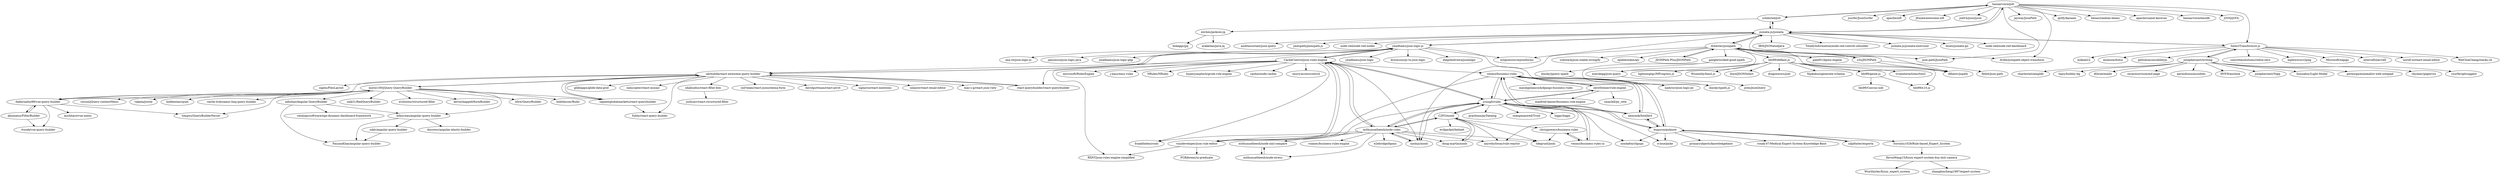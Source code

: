 digraph G {
"bazaarvoice/jolt" -> "schibsted/jslt"
"bazaarvoice/jolt" -> "jsurfer/JsonSurfer"
"bazaarvoice/jolt" -> "apache/nifi" ["e"=1]
"bazaarvoice/jolt" -> "jfrazee/awesome-nifi" ["e"=1]
"bazaarvoice/jolt" -> "joelvh/json2json"
"bazaarvoice/jolt" -> "json-path/JsonPath" ["e"=1]
"bazaarvoice/jolt" -> "jsonata-js/jsonata"
"bazaarvoice/jolt" -> "jayway/JsonPath" ["e"=1]
"bazaarvoice/jolt" -> "SelectTransform/st.js"
"bazaarvoice/jolt" -> "qntfy/kazaam"
"bazaarvoice/jolt" -> "benas/random-beans" ["e"=1]
"bazaarvoice/jolt" -> "apache/camel-karavan" ["e"=1]
"bazaarvoice/jolt" -> "bazaarvoice/emodb"
"bazaarvoice/jolt" -> "jOOQ/jOOL" ["e"=1]
"bazaarvoice/jolt" -> "dvdln/jsonpath-object-transform"
"google/wicked-good-xpath" -> "ilinsky/jquery-xpath"
"google/wicked-good-xpath" -> "ilinsky/xpath.js"
"ilinsky/jquery-xpath" -> "ilinsky/xpath.js"
"zeroSteiner/rule-engine" -> "venmo/business-rules"
"zeroSteiner/rule-engine" -> "jruizgit/rules"
"zeroSteiner/rule-engine" -> "cmaclell/py_rete"
"zeroSteiner/rule-engine" -> "manfred-kaiser/business-rule-engine"
"jwadhams/json-logic-js" -> "jwadhams/json-logic-php"
"jwadhams/json-logic-js" -> "nadirizr/json-logic-py"
"jwadhams/json-logic-js" -> "ukrbublik/react-awesome-query-builder"
"jwadhams/json-logic-js" -> "CacheControl/json-rules-engine"
"jwadhams/json-logic-js" -> "jwadhams/json-logic"
"jwadhams/json-logic-js" -> "krismuniz/js-to-json-logic"
"jwadhams/json-logic-js" -> "jsonata-js/jsonata"
"jwadhams/json-logic-js" -> "diegoholiveira/jsonlogic"
"jwadhams/json-logic-js" -> "react-querybuilder/react-querybuilder"
"jwadhams/json-logic-js" -> "axa-ch/json-logic-js"
"jwadhams/json-logic-js" -> "jamsesso/json-logic-java"
"jwadhams/json-logic-js" -> "eclipsesource/jsonforms" ["e"=1]
"SelectTransform/st.js" -> "github/accessibilityjs" ["e"=1]
"SelectTransform/st.js" -> "josephernest/writing"
"SelectTransform/st.js" -> "concretesolutions/redux-zero" ["e"=1]
"SelectTransform/st.js" -> "mplewis/src2png" ["e"=1]
"SelectTransform/st.js" -> "Microsoft/napajs" ["e"=1]
"SelectTransform/st.js" -> "intercellular/cell" ["e"=1]
"SelectTransform/st.js" -> "unroll-io/react-email-editor" ["e"=1]
"SelectTransform/st.js" -> "WeiChiaChang/stacks-cli" ["e"=1]
"SelectTransform/st.js" -> "jsonata-js/jsonata"
"SelectTransform/st.js" -> "mikeal/r2" ["e"=1]
"SelectTransform/st.js" -> "moinism/botui" ["e"=1]
"schibsted/jslt" -> "bazaarvoice/jolt"
"schibsted/jslt" -> "jsonata-js/jsonata"
"schibsted/jslt" -> "eiiches/jackson-jq"
"hbi99/defiant.js" -> "dragonworx/jsel"
"hbi99/defiant.js" -> "mmckegg/json-query"
"hbi99/defiant.js" -> "Nijikokun/generate-schema"
"hbi99/defiant.js" -> "hbi99/x10.js"
"hbi99/defiant.js" -> "dfilatov/jspath" ["e"=1]
"hbi99/defiant.js" -> "trueinteractions/tint2" ["e"=1]
"hbi99/defiant.js" -> "lightningtgc/MProgress.js" ["e"=1]
"hbi99/defiant.js" -> "Wisembly/basil.js" ["e"=1]
"hbi99/defiant.js" -> "lloyd/JSONSelect" ["e"=1]
"hbi99/defiant.js" -> "hbi99/genie.js"
"mistic100/jQuery-QueryBuilder" -> "dabernathy89/vue-query-builder"
"mistic100/jQuery-QueryBuilder" -> "castle-it/dynamic-linq-query-builder"
"mistic100/jQuery-QueryBuilder" -> "timgws/QueryBuilderParser"
"mistic100/jQuery-QueryBuilder" -> "mfauveau/angular-query-builder"
"mistic100/jQuery-QueryBuilder" -> "ukrbublik/react-awesome-query-builder"
"mistic100/jQuery-QueryBuilder" -> "salk31/RedQueryBuilder"
"mistic100/jQuery-QueryBuilder" -> "evoluteur/structured-filter"
"mistic100/jQuery-QueryBuilder" -> "kevinchappell/formBuilder" ["e"=1]
"mistic100/jQuery-QueryBuilder" -> "sapientglobalmarkets/react-querybuilder"
"mistic100/jQuery-QueryBuilder" -> "zebzhao/Angular-QueryBuilder"
"mistic100/jQuery-QueryBuilder" -> "itfsw/QueryBuilder"
"mistic100/jQuery-QueryBuilder" -> "bobthecow/Ruler" ["e"=1]
"mistic100/jQuery-QueryBuilder" -> "swisnl/jQuery-contextMenu" ["e"=1]
"mistic100/jQuery-QueryBuilder" -> "vakata/jstree" ["e"=1]
"mistic100/jQuery-QueryBuilder" -> "hiddentao/squel" ["e"=1]
"zebzhao/Angular-QueryBuilder" -> "FauzanKhan/angular-query-builder"
"zebzhao/Angular-QueryBuilder" -> "mfauveau/angular-query-builder"
"zebzhao/Angular-QueryBuilder" -> "catalogicsoftware/ngx-dynamic-dashboard-framework" ["e"=1]
"josephernest/writing" -> "josephernest/Yopp"
"josephernest/writing" -> "SelectTransform/st.js"
"josephernest/writing" -> "hunzaboy/Light-Modal" ["e"=1]
"josephernest/writing" -> "pereorga/minimalist-web-notepad" ["e"=1]
"josephernest/writing" -> "rhyneav/papercss" ["e"=1]
"josephernest/writing" -> "csurfer/gitsuggest" ["e"=1]
"josephernest/writing" -> "charlestati/amplify" ["e"=1]
"josephernest/writing" -> "tipsy/bubbly-bg" ["e"=1]
"josephernest/writing" -> "dthree/mailit" ["e"=1]
"josephernest/writing" -> "oscarmorrison/md-page" ["e"=1]
"josephernest/writing" -> "aaronduino/asciidots" ["e"=1]
"josephernest/writing" -> "HVF/franchise" ["e"=1]
"venmo/business-rules" -> "jruizgit/rules"
"venmo/business-rules" -> "venmo/business-rules-ui"
"venmo/business-rules" -> "nemonik/Intellect"
"venmo/business-rules" -> "zeroSteiner/rule-engine"
"venmo/business-rules" -> "buguroo/pyknow"
"venmo/business-rules" -> "maciejpolanczyk/django-business-rules"
"venmo/business-rules" -> "nadirizr/json-logic-py"
"venmo/business-rules" -> "vinzdeveloper/json-rule-editor"
"buguroo/pyknow" -> "nilp0inter/experta"
"buguroo/pyknow" -> "nemonik/Intellect"
"buguroo/pyknow" -> "Sorosliu1029/Rule-based_Expert_System"
"buguroo/pyknow" -> "primaryobjects/knowledgebase"
"buguroo/pyknow" -> "noxdafox/clipspy"
"buguroo/pyknow" -> "venmo/business-rules"
"buguroo/pyknow" -> "ronak-07/Medical-Expert-System-Knowledge-Base"
"buguroo/pyknow" -> "jruizgit/rules"
"buguroo/pyknow" -> "e-loue/pyke"
"C2FO/nools" -> "doug-martin/nools"
"C2FO/nools" -> "mithunsatheesh/node-rules"
"C2FO/nools" -> "tdegrunt/jools"
"C2FO/nools" -> "chrisjpowers/business-rules"
"C2FO/nools" -> "anywhichway/rule-reactor"
"C2FO/nools" -> "evilpacket/helmet" ["e"=1]
"C2FO/nools" -> "jruizgit/rules"
"ukrbublik/react-awesome-query-builder" -> "react-querybuilder/react-querybuilder"
"ukrbublik/react-awesome-query-builder" -> "sapientglobalmarkets/react-querybuilder"
"ukrbublik/react-awesome-query-builder" -> "jwadhams/json-logic-js"
"ukrbublik/react-awesome-query-builder" -> "mistic100/jQuery-QueryBuilder"
"ukrbublik/react-awesome-query-builder" -> "glideapps/glide-data-grid" ["e"=1]
"ukrbublik/react-awesome-query-builder" -> "nomcopter/react-mosaic" ["e"=1]
"ukrbublik/react-awesome-query-builder" -> "fubhy/react-query-builder"
"ukrbublik/react-awesome-query-builder" -> "nhabuiduc/react-filter-box"
"ukrbublik/react-awesome-query-builder" -> "dabernathy89/vue-query-builder"
"ukrbublik/react-awesome-query-builder" -> "rjsf-team/react-jsonschema-form" ["e"=1]
"ukrbublik/react-awesome-query-builder" -> "davidguttman/react-pivot" ["e"=1]
"ukrbublik/react-awesome-query-builder" -> "signavio/react-mentions" ["e"=1]
"ukrbublik/react-awesome-query-builder" -> "unlayer/react-email-editor" ["e"=1]
"ukrbublik/react-awesome-query-builder" -> "mac-s-g/react-json-view" ["e"=1]
"ukrbublik/react-awesome-query-builder" -> "caplin/FlexLayout" ["e"=1]
"CacheControl/json-rules-engine" -> "vinzdeveloper/json-rule-editor"
"CacheControl/json-rules-engine" -> "mithunsatheesh/node-rules"
"CacheControl/json-rules-engine" -> "jruizgit/rules"
"CacheControl/json-rules-engine" -> "noolsjs/nools"
"CacheControl/json-rules-engine" -> "jwadhams/json-logic-js"
"CacheControl/json-rules-engine" -> "microsoft/RulesEngine" ["e"=1]
"CacheControl/json-rules-engine" -> "j-easy/easy-rules" ["e"=1]
"CacheControl/json-rules-engine" -> "NRules/NRules" ["e"=1]
"CacheControl/json-rules-engine" -> "frankthelen/rools"
"CacheControl/json-rules-engine" -> "hyperjumptech/grule-rule-engine" ["e"=1]
"CacheControl/json-rules-engine" -> "venmo/business-rules"
"CacheControl/json-rules-engine" -> "casbin/node-casbin" ["e"=1]
"CacheControl/json-rules-engine" -> "RXNT/json-rules-engine-simplified"
"CacheControl/json-rules-engine" -> "ukrbublik/react-awesome-query-builder"
"CacheControl/json-rules-engine" -> "onury/accesscontrol" ["e"=1]
"JSONPath-Plus/JSONPath" -> "dchester/jsonpath"
"s3u/JSONPath" -> "dchester/jsonpath"
"s3u/JSONPath" -> "dfilatov/jspath" ["e"=1]
"s3u/JSONPath" -> "flitbit/json-path"
"mfauveau/angular-query-builder" -> "niklr/angular-query-builder"
"mfauveau/angular-query-builder" -> "dncrews/angular-elastic-builder"
"mfauveau/angular-query-builder" -> "FauzanKhan/angular-query-builder"
"niklr/angular-query-builder" -> "FauzanKhan/angular-query-builder"
"dchester/jsonpath" -> "JSONPath-Plus/JSONPath"
"dchester/jsonpath" -> "s3u/JSONPath"
"dchester/jsonpath" -> "jsonata-js/jsonata"
"dchester/jsonpath" -> "dvdln/jsonpath-object-transform"
"dchester/jsonpath" -> "mmckegg/json-query"
"dchester/jsonpath" -> "dfilatov/jspath" ["e"=1]
"dchester/jsonpath" -> "hbi99/defiant.js"
"dchester/jsonpath" -> "noolsjs/nools"
"dchester/jsonpath" -> "paed01/bpmn-engine" ["e"=1]
"dchester/jsonpath" -> "json-path/JsonPath" ["e"=1]
"dchester/jsonpath" -> "google/wicked-good-xpath"
"dchester/jsonpath" -> "substack/json-stable-stringify" ["e"=1]
"dchester/jsonpath" -> "epoberezkin/ajv" ["e"=1]
"mmckegg/json-query" -> "jiren/JsonQuery"
"jsonata-js/jsonata" -> "IBM/JSONata4Java"
"jsonata-js/jsonata" -> "TotallyInformation/node-red-contrib-uibuilder" ["e"=1]
"jsonata-js/jsonata" -> "dchester/jsonpath"
"jsonata-js/jsonata" -> "schibsted/jslt"
"jsonata-js/jsonata" -> "jwadhams/json-logic-js"
"jsonata-js/jsonata" -> "bazaarvoice/jolt"
"jsonata-js/jsonata" -> "SelectTransform/st.js"
"jsonata-js/jsonata" -> "jsonata-js/jsonata-exerciser"
"jsonata-js/jsonata" -> "eclipsesource/jsonforms" ["e"=1]
"jsonata-js/jsonata" -> "blues/jsonata-go"
"jsonata-js/jsonata" -> "node-red/node-red-dashboard" ["e"=1]
"jsonata-js/jsonata" -> "auditassistant/json-query"
"jsonata-js/jsonata" -> "jmespath/jmespath.js" ["e"=1]
"jsonata-js/jsonata" -> "node-red/node-red-nodes" ["e"=1]
"jsonata-js/jsonata" -> "dfilatov/jspath" ["e"=1]
"chrisjpowers/business-rules" -> "venmo/business-rules-ui"
"chrisjpowers/business-rules" -> "tdegrunt/jools"
"nilp0inter/experta" -> "buguroo/pyknow"
"Sorosliu1029/Rule-based_Expert_System" -> "KevinWang15/fuzzy-expert-system-buy-dslr-camera"
"vinzdeveloper/json-rule-editor" -> "CacheControl/json-rules-engine"
"vinzdeveloper/json-rule-editor" -> "RXNT/json-rules-engine-simplified"
"vinzdeveloper/json-rule-editor" -> "FGRibreau/ui-predicate"
"jruizgit/rules" -> "venmo/business-rules"
"jruizgit/rules" -> "nemonik/Intellect"
"jruizgit/rules" -> "CacheControl/json-rules-engine"
"jruizgit/rules" -> "mithunsatheesh/node-rules"
"jruizgit/rules" -> "zeroSteiner/rule-engine"
"jruizgit/rules" -> "noolsjs/nools"
"jruizgit/rules" -> "buguroo/pyknow"
"jruizgit/rules" -> "C2FO/nools"
"jruizgit/rules" -> "vinzdeveloper/json-rule-editor"
"jruizgit/rules" -> "anywhichway/rule-reactor"
"jruizgit/rules" -> "pcarbonn/pyDatalog" ["e"=1]
"jruizgit/rules" -> "noxdafox/clipspy"
"jruizgit/rules" -> "seanpmaxwell/Trool" ["e"=1]
"jruizgit/rules" -> "e-loue/pyke"
"jruizgit/rules" -> "logpy/logpy" ["e"=1]
"noolsjs/nools" -> "mithunsatheesh/node-rules"
"eiiches/jackson-jq" -> "arakelian/java-jq"
"eiiches/jackson-jq" -> "bskaggs/jjq"
"mithunsatheesh/node-rules" -> "C2FO/nools"
"mithunsatheesh/node-rules" -> "CacheControl/json-rules-engine"
"mithunsatheesh/node-rules" -> "tdegrunt/jools"
"mithunsatheesh/node-rules" -> "jruizgit/rules"
"mithunsatheesh/node-rules" -> "doug-martin/nools"
"mithunsatheesh/node-rules" -> "noolsjs/nools"
"mithunsatheesh/node-rules" -> "rsamec/business-rules-engine"
"mithunsatheesh/node-rules" -> "vinzdeveloper/json-rule-editor"
"mithunsatheesh/node-rules" -> "mithunsatheesh/node-stress"
"mithunsatheesh/node-rules" -> "mithunsatheesh/node-xml-compare"
"mithunsatheesh/node-rules" -> "anywhichway/rule-reactor"
"mithunsatheesh/node-rules" -> "frankthelen/rools"
"mithunsatheesh/node-rules" -> "e2ebridge/bpmn" ["e"=1]
"hbi99/genie.js" -> "hbi99/Canvas-nob"
"hbi99/genie.js" -> "hbi99/x10.js"
"nemonik/Intellect" -> "venmo/business-rules"
"nemonik/Intellect" -> "jruizgit/rules"
"nemonik/Intellect" -> "buguroo/pyknow"
"akumatus/FilterBuilder" -> "rtucek/vue-query-builder"
"akumatus/FilterBuilder" -> "dabernathy89/vue-query-builder"
"dabernathy89/vue-query-builder" -> "rtucek/vue-query-builder"
"dabernathy89/vue-query-builder" -> "akumatus/FilterBuilder"
"dabernathy89/vue-query-builder" -> "mistic100/jQuery-QueryBuilder"
"dabernathy89/vue-query-builder" -> "timgws/QueryBuilderParser"
"dabernathy89/vue-query-builder" -> "michitaro/vue-menu" ["e"=1]
"nhabuiduc/react-filter-box" -> "joshcarr/react-structured-filter" ["e"=1]
"react-querybuilder/react-querybuilder" -> "ukrbublik/react-awesome-query-builder"
"doug-martin/nools" -> "C2FO/nools"
"venmo/business-rules-ui" -> "venmo/business-rules"
"venmo/business-rules-ui" -> "chrisjpowers/business-rules"
"sapientglobalmarkets/react-querybuilder" -> "fubhy/react-query-builder"
"sapientglobalmarkets/react-querybuilder" -> "ukrbublik/react-awesome-query-builder"
"KevinWang15/fuzzy-expert-system-buy-dslr-camera" -> "WxxShirley/fuzzy_expert_system"
"KevinWang15/fuzzy-expert-system-buy-dslr-camera" -> "zhangbincheng1997/expert-system"
"mithunsatheesh/node-stress" -> "mithunsatheesh/node-xml-compare"
"mithunsatheesh/node-xml-compare" -> "mithunsatheesh/node-stress"
"bazaarvoice/jolt" ["l"="24.111,-27.233"]
"schibsted/jslt" ["l"="24.103,-27.267"]
"jsurfer/JsonSurfer" ["l"="24.09,-27.19"]
"apache/nifi" ["l"="11.327,23.702"]
"jfrazee/awesome-nifi" ["l"="13.818,24.058"]
"joelvh/json2json" ["l"="24.062,-27.24"]
"json-path/JsonPath" ["l"="9.503,21.45"]
"jsonata-js/jsonata" ["l"="24.158,-27.271"]
"jayway/JsonPath" ["l"="9.191,21.42"]
"SelectTransform/st.js" ["l"="24.181,-27.242"]
"qntfy/kazaam" ["l"="24.056,-27.208"]
"benas/random-beans" ["l"="9.013,21.222"]
"apache/camel-karavan" ["l"="10.021,23.171"]
"bazaarvoice/emodb" ["l"="24.085,-27.217"]
"jOOQ/jOOL" ["l"="9.008,21.343"]
"dvdln/jsonpath-object-transform" ["l"="24.151,-27.204"]
"google/wicked-good-xpath" ["l"="24.25,-27.13"]
"ilinsky/jquery-xpath" ["l"="24.281,-27.102"]
"ilinsky/xpath.js" ["l"="24.258,-27.101"]
"zeroSteiner/rule-engine" ["l"="24.374,-27.31"]
"venmo/business-rules" ["l"="24.356,-27.335"]
"jruizgit/rules" ["l"="24.37,-27.355"]
"cmaclell/py_rete" ["l"="24.395,-27.286"]
"manfred-kaiser/business-rule-engine" ["l"="24.375,-27.279"]
"jwadhams/json-logic-js" ["l"="24.21,-27.365"]
"jwadhams/json-logic-php" ["l"="24.228,-27.39"]
"nadirizr/json-logic-py" ["l"="24.272,-27.34"]
"ukrbublik/react-awesome-query-builder" ["l"="24.196,-27.445"]
"CacheControl/json-rules-engine" ["l"="24.293,-27.373"]
"jwadhams/json-logic" ["l"="24.166,-27.359"]
"krismuniz/js-to-json-logic" ["l"="24.188,-27.348"]
"diegoholiveira/jsonlogic" ["l"="24.21,-27.334"]
"react-querybuilder/react-querybuilder" ["l"="24.194,-27.412"]
"axa-ch/json-logic-js" ["l"="24.196,-27.381"]
"jamsesso/json-logic-java" ["l"="24.176,-27.378"]
"eclipsesource/jsonforms" ["l"="27.147,-31.795"]
"github/accessibilityjs" ["l"="29.058,-28.982"]
"josephernest/writing" ["l"="24.232,-27.238"]
"concretesolutions/redux-zero" ["l"="25.43,-26.253"]
"mplewis/src2png" ["l"="28.569,-19.187"]
"Microsoft/napajs" ["l"="25.974,-26.467"]
"intercellular/cell" ["l"="13.883,-34.173"]
"unroll-io/react-email-editor" ["l"="25.246,-26.34"]
"WeiChiaChang/stacks-cli" ["l"="25.61,-26.34"]
"mikeal/r2" ["l"="25.825,-26.404"]
"moinism/botui" ["l"="26.197,-20.504"]
"eiiches/jackson-jq" ["l"="24.044,-27.283"]
"hbi99/defiant.js" ["l"="24.158,-27.109"]
"dragonworx/jsel" ["l"="24.142,-27.079"]
"mmckegg/json-query" ["l"="24.19,-27.133"]
"Nijikokun/generate-schema" ["l"="24.167,-27.066"]
"hbi99/x10.js" ["l"="24.133,-27.105"]
"dfilatov/jspath" ["l"="6.423,-22.881"]
"trueinteractions/tint2" ["l"="10.335,-33.949"]
"lightningtgc/MProgress.js" ["l"="10.415,-33.625"]
"Wisembly/basil.js" ["l"="10.415,-33.873"]
"lloyd/JSONSelect" ["l"="11.527,-31.797"]
"hbi99/genie.js" ["l"="24.122,-27.094"]
"mistic100/jQuery-QueryBuilder" ["l"="24.176,-27.514"]
"dabernathy89/vue-query-builder" ["l"="24.135,-27.519"]
"castle-it/dynamic-linq-query-builder" ["l"="24.151,-27.488"]
"timgws/QueryBuilderParser" ["l"="24.15,-27.544"]
"mfauveau/angular-query-builder" ["l"="24.169,-27.583"]
"salk31/RedQueryBuilder" ["l"="24.206,-27.54"]
"evoluteur/structured-filter" ["l"="24.117,-27.494"]
"kevinchappell/formBuilder" ["l"="27.243,-31.721"]
"sapientglobalmarkets/react-querybuilder" ["l"="24.198,-27.479"]
"zebzhao/Angular-QueryBuilder" ["l"="24.19,-27.567"]
"itfsw/QueryBuilder" ["l"="24.21,-27.52"]
"bobthecow/Ruler" ["l"="-24.476,-42.707"]
"swisnl/jQuery-contextMenu" ["l"="11.278,-33.331"]
"vakata/jstree" ["l"="11.343,-33.328"]
"hiddentao/squel" ["l"="11.913,-31.949"]
"FauzanKhan/angular-query-builder" ["l"="24.19,-27.594"]
"catalogicsoftware/ngx-dynamic-dashboard-framework" ["l"="32.512,-31.781"]
"josephernest/Yopp" ["l"="24.28,-27.223"]
"hunzaboy/Light-Modal" ["l"="13.416,-34.026"]
"pereorga/minimalist-web-notepad" ["l"="-34.396,-13.519"]
"rhyneav/papercss" ["l"="25.583,-26.28"]
"csurfer/gitsuggest" ["l"="22.774,4.349"]
"charlestati/amplify" ["l"="28.796,-19.079"]
"tipsy/bubbly-bg" ["l"="13.319,-34.195"]
"dthree/mailit" ["l"="28.591,-19.112"]
"oscarmorrison/md-page" ["l"="13,-31.338"]
"aaronduino/asciidots" ["l"="28.747,-19.006"]
"HVF/franchise" ["l"="28.511,-19.308"]
"venmo/business-rules-ui" ["l"="24.361,-27.378"]
"nemonik/Intellect" ["l"="24.391,-27.33"]
"buguroo/pyknow" ["l"="24.418,-27.333"]
"maciejpolanczyk/django-business-rules" ["l"="24.344,-27.304"]
"vinzdeveloper/json-rule-editor" ["l"="24.333,-27.361"]
"nilp0inter/experta" ["l"="24.438,-27.308"]
"Sorosliu1029/Rule-based_Expert_System" ["l"="24.481,-27.32"]
"primaryobjects/knowledgebase" ["l"="24.456,-27.343"]
"noxdafox/clipspy" ["l"="24.43,-27.36"]
"ronak-07/Medical-Expert-System-Knowledge-Base" ["l"="24.45,-27.324"]
"e-loue/pyke" ["l"="24.41,-27.355"]
"C2FO/nools" ["l"="24.375,-27.403"]
"doug-martin/nools" ["l"="24.38,-27.428"]
"mithunsatheesh/node-rules" ["l"="24.337,-27.388"]
"tdegrunt/jools" ["l"="24.353,-27.424"]
"chrisjpowers/business-rules" ["l"="24.355,-27.409"]
"anywhichway/rule-reactor" ["l"="24.398,-27.394"]
"evilpacket/helmet" ["l"="11.88,-31.876"]
"glideapps/glide-data-grid" ["l"="29.472,-27.046"]
"nomcopter/react-mosaic" ["l"="21.168,29.262"]
"fubhy/react-query-builder" ["l"="24.221,-27.468"]
"nhabuiduc/react-filter-box" ["l"="24.149,-27.441"]
"rjsf-team/react-jsonschema-form" ["l"="27.115,-31.855"]
"davidguttman/react-pivot" ["l"="15.096,-31.231"]
"signavio/react-mentions" ["l"="25.737,-26.092"]
"unlayer/react-email-editor" ["l"="26.168,-25.962"]
"mac-s-g/react-json-view" ["l"="20.927,-33.391"]
"caplin/FlexLayout" ["l"="21.152,29.221"]
"noolsjs/nools" ["l"="24.304,-27.326"]
"microsoft/RulesEngine" ["l"="25.54,17.736"]
"j-easy/easy-rules" ["l"="9.722,21.225"]
"NRules/NRules" ["l"="25.633,17.735"]
"frankthelen/rools" ["l"="24.3,-27.405"]
"hyperjumptech/grule-rule-engine" ["l"="-13.149,1.43"]
"casbin/node-casbin" ["l"="25.623,-34.812"]
"RXNT/json-rules-engine-simplified" ["l"="24.311,-27.352"]
"onury/accesscontrol" ["l"="25.59,-34.792"]
"JSONPath-Plus/JSONPath" ["l"="24.186,-27.169"]
"dchester/jsonpath" ["l"="24.204,-27.195"]
"s3u/JSONPath" ["l"="24.241,-27.172"]
"flitbit/json-path" ["l"="24.277,-27.161"]
"niklr/angular-query-builder" ["l"="24.181,-27.61"]
"dncrews/angular-elastic-builder" ["l"="24.149,-27.61"]
"paed01/bpmn-engine" ["l"="11.146,-11.726"]
"substack/json-stable-stringify" ["l"="23.468,-32.267"]
"epoberezkin/ajv" ["l"="25.266,-34.524"]
"jiren/JsonQuery" ["l"="24.204,-27.104"]
"IBM/JSONata4Java" ["l"="24.151,-27.302"]
"TotallyInformation/node-red-contrib-uibuilder" ["l"="31.813,-26.242"]
"jsonata-js/jsonata-exerciser" ["l"="24.134,-27.283"]
"blues/jsonata-go" ["l"="24.178,-27.291"]
"node-red/node-red-dashboard" ["l"="31.847,-26.279"]
"auditassistant/json-query" ["l"="24.123,-27.302"]
"jmespath/jmespath.js" ["l"="6.381,-22.933"]
"node-red/node-red-nodes" ["l"="31.857,-26.261"]
"KevinWang15/fuzzy-expert-system-buy-dslr-camera" ["l"="24.518,-27.314"]
"FGRibreau/ui-predicate" ["l"="24.391,-27.374"]
"pcarbonn/pyDatalog" ["l"="-8.874,14.372"]
"seanpmaxwell/Trool" ["l"="27.502,-35.851"]
"logpy/logpy" ["l"="-8.839,14.383"]
"arakelian/java-jq" ["l"="24.014,-27.295"]
"bskaggs/jjq" ["l"="24.023,-27.276"]
"rsamec/business-rules-engine" ["l"="24.327,-27.434"]
"mithunsatheesh/node-stress" ["l"="24.323,-27.405"]
"mithunsatheesh/node-xml-compare" ["l"="24.332,-27.412"]
"e2ebridge/bpmn" ["l"="11.123,-11.717"]
"hbi99/Canvas-nob" ["l"="24.105,-27.08"]
"akumatus/FilterBuilder" ["l"="24.099,-27.53"]
"rtucek/vue-query-builder" ["l"="24.109,-27.548"]
"michitaro/vue-menu" ["l"="16.116,-11.041"]
"joshcarr/react-structured-filter" ["l"="15.04,-31.146"]
"WxxShirley/fuzzy_expert_system" ["l"="24.539,-27.32"]
"zhangbincheng1997/expert-system" ["l"="24.538,-27.301"]
}